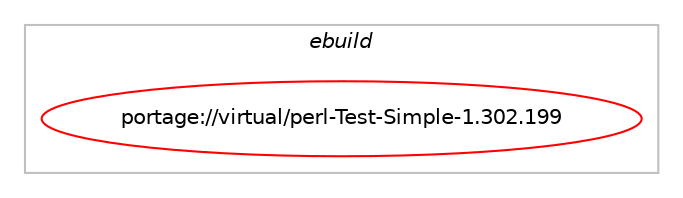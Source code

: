 digraph prolog {

# *************
# Graph options
# *************

newrank=true;
concentrate=true;
compound=true;
graph [rankdir=LR,fontname=Helvetica,fontsize=10,ranksep=1.5];#, ranksep=2.5, nodesep=0.2];
edge  [arrowhead=vee];
node  [fontname=Helvetica,fontsize=10];

# **********
# The ebuild
# **********

subgraph cluster_leftcol {
color=gray;
label=<<i>ebuild</i>>;
id [label="portage://virtual/perl-Test-Simple-1.302.199", color=red, width=4, href="../virtual/perl-Test-Simple-1.302.199.svg"];
}

# ****************
# The dependencies
# ****************

subgraph cluster_midcol {
color=gray;
label=<<i>dependencies</i>>;
subgraph cluster_compile {
fillcolor="#eeeeee";
style=filled;
label=<<i>compile</i>>;
}
subgraph cluster_compileandrun {
fillcolor="#eeeeee";
style=filled;
label=<<i>compile and run</i>>;
}
subgraph cluster_run {
fillcolor="#eeeeee";
style=filled;
label=<<i>run</i>>;
# *** BEGIN UNKNOWN DEPENDENCY TYPE (TODO) ***
# id -> equal(any_of_group([package_dependency(portage://virtual/perl-Test-Simple-1.302.199,run,no,dev-lang,perl,equal,[5.40*,,,5.40*],[],[]),package_dependency(portage://virtual/perl-Test-Simple-1.302.199,run,no,perl-core,Test-Simple,tilde,[1.302.199,,,1.302.199],[],[])]))
# *** END UNKNOWN DEPENDENCY TYPE (TODO) ***

# *** BEGIN UNKNOWN DEPENDENCY TYPE (TODO) ***
# id -> equal(package_dependency(portage://virtual/perl-Test-Simple-1.302.199,run,no,dev-lang,perl,none,[,,],any_same_slot,[]))
# *** END UNKNOWN DEPENDENCY TYPE (TODO) ***

# *** BEGIN UNKNOWN DEPENDENCY TYPE (TODO) ***
# id -> equal(package_dependency(portage://virtual/perl-Test-Simple-1.302.199,run,weak,dev-perl,Test-Tester,smaller,[0.114.0,,,0.114.0],[],[]))
# *** END UNKNOWN DEPENDENCY TYPE (TODO) ***

# *** BEGIN UNKNOWN DEPENDENCY TYPE (TODO) ***
# id -> equal(package_dependency(portage://virtual/perl-Test-Simple-1.302.199,run,weak,dev-perl,Test-use-ok,smaller,[0.160.0,,,0.160.0],[],[]))
# *** END UNKNOWN DEPENDENCY TYPE (TODO) ***

}
}

# **************
# The candidates
# **************

subgraph cluster_choices {
rank=same;
color=gray;
label=<<i>candidates</i>>;

}

}
